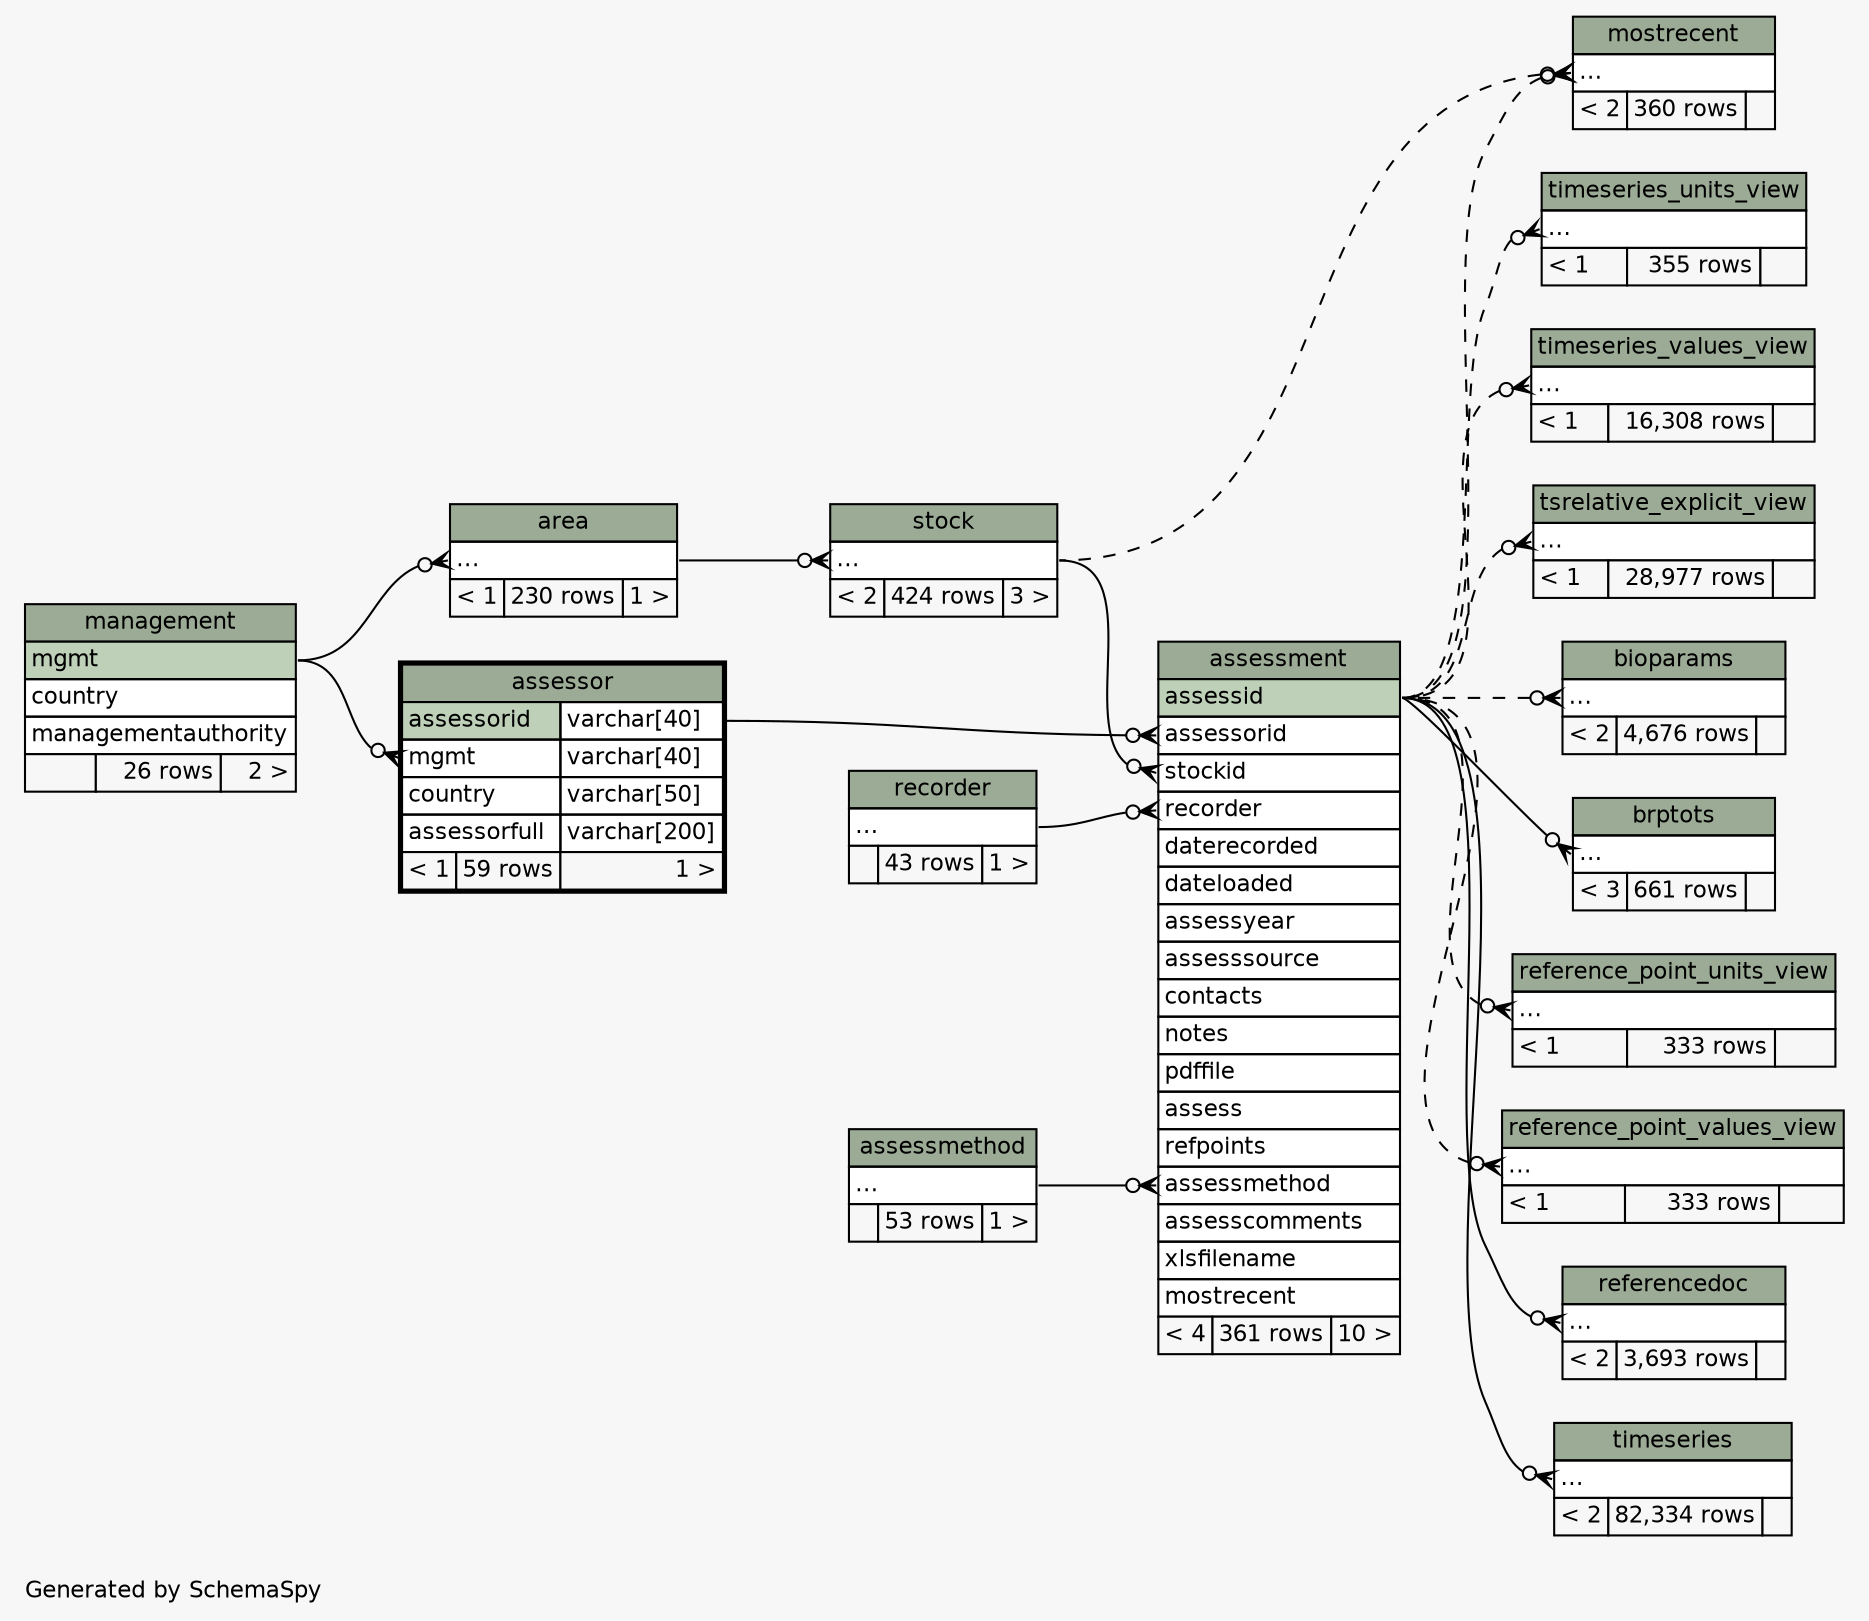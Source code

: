 // dot 2.28.0 on Mac OS X 10.6.8
// SchemaSpy rev 590
digraph "impliedTwoDegreesRelationshipsDiagram" {
  graph [
    rankdir="RL"
    bgcolor="#f7f7f7"
    label="\nGenerated by SchemaSpy"
    labeljust="l"
    nodesep="0.18"
    ranksep="0.46"
    fontname="Helvetica"
    fontsize="11"
  ];
  node [
    fontname="Helvetica"
    fontsize="11"
    shape="plaintext"
  ];
  edge [
    arrowsize="0.8"
  ];
  "area":"elipses":w -> "management":"mgmt":e [arrowhead=none dir=back arrowtail=crowodot];
  "assessment":"assessmethod":w -> "assessmethod":"elipses":e [arrowhead=none dir=back arrowtail=crowodot];
  "assessment":"assessorid":w -> "assessor":"assessorid.type":e [arrowhead=none dir=back arrowtail=crowodot];
  "assessment":"recorder":w -> "recorder":"elipses":e [arrowhead=none dir=back arrowtail=crowodot];
  "assessment":"stockid":w -> "stock":"elipses":e [arrowhead=none dir=back arrowtail=crowodot];
  "assessor":"mgmt":w -> "management":"mgmt":e [arrowhead=none dir=back arrowtail=crowodot];
  "bioparams":"elipses":w -> "assessment":"assessid":e [arrowhead=none dir=back arrowtail=crowodot style=dashed];
  "brptots":"elipses":w -> "assessment":"assessid":e [arrowhead=none dir=back arrowtail=crowodot];
  "mostrecent":"elipses":w -> "assessment":"assessid":e [arrowhead=none dir=back arrowtail=crowodot style=dashed];
  "mostrecent":"elipses":w -> "stock":"elipses":e [arrowhead=none dir=back arrowtail=crowodot style=dashed];
  "reference_point_units_view":"elipses":w -> "assessment":"assessid":e [arrowhead=none dir=back arrowtail=crowodot style=dashed];
  "reference_point_values_view":"elipses":w -> "assessment":"assessid":e [arrowhead=none dir=back arrowtail=crowodot style=dashed];
  "referencedoc":"elipses":w -> "assessment":"assessid":e [arrowhead=none dir=back arrowtail=crowodot];
  "stock":"elipses":w -> "area":"elipses":e [arrowhead=none dir=back arrowtail=crowodot];
  "timeseries":"elipses":w -> "assessment":"assessid":e [arrowhead=none dir=back arrowtail=crowodot];
  "timeseries_units_view":"elipses":w -> "assessment":"assessid":e [arrowhead=none dir=back arrowtail=crowodot style=dashed];
  "timeseries_values_view":"elipses":w -> "assessment":"assessid":e [arrowhead=none dir=back arrowtail=crowodot style=dashed];
  "tsrelative_explicit_view":"elipses":w -> "assessment":"assessid":e [arrowhead=none dir=back arrowtail=crowodot style=dashed];
  "area" [
    label=<
    <TABLE BORDER="0" CELLBORDER="1" CELLSPACING="0" BGCOLOR="#ffffff">
      <TR><TD COLSPAN="3" BGCOLOR="#9bab96" ALIGN="CENTER">area</TD></TR>
      <TR><TD PORT="elipses" COLSPAN="3" ALIGN="LEFT">...</TD></TR>
      <TR><TD ALIGN="LEFT" BGCOLOR="#f7f7f7">&lt; 1</TD><TD ALIGN="RIGHT" BGCOLOR="#f7f7f7">230 rows</TD><TD ALIGN="RIGHT" BGCOLOR="#f7f7f7">1 &gt;</TD></TR>
    </TABLE>>
    URL="area.html"
    tooltip="area"
  ];
  "assessment" [
    label=<
    <TABLE BORDER="0" CELLBORDER="1" CELLSPACING="0" BGCOLOR="#ffffff">
      <TR><TD COLSPAN="3" BGCOLOR="#9bab96" ALIGN="CENTER">assessment</TD></TR>
      <TR><TD PORT="assessid" COLSPAN="3" BGCOLOR="#bed1b8" ALIGN="LEFT">assessid</TD></TR>
      <TR><TD PORT="assessorid" COLSPAN="3" ALIGN="LEFT">assessorid</TD></TR>
      <TR><TD PORT="stockid" COLSPAN="3" ALIGN="LEFT">stockid</TD></TR>
      <TR><TD PORT="recorder" COLSPAN="3" ALIGN="LEFT">recorder</TD></TR>
      <TR><TD PORT="daterecorded" COLSPAN="3" ALIGN="LEFT">daterecorded</TD></TR>
      <TR><TD PORT="dateloaded" COLSPAN="3" ALIGN="LEFT">dateloaded</TD></TR>
      <TR><TD PORT="assessyear" COLSPAN="3" ALIGN="LEFT">assessyear</TD></TR>
      <TR><TD PORT="assesssource" COLSPAN="3" ALIGN="LEFT">assesssource</TD></TR>
      <TR><TD PORT="contacts" COLSPAN="3" ALIGN="LEFT">contacts</TD></TR>
      <TR><TD PORT="notes" COLSPAN="3" ALIGN="LEFT">notes</TD></TR>
      <TR><TD PORT="pdffile" COLSPAN="3" ALIGN="LEFT">pdffile</TD></TR>
      <TR><TD PORT="assess" COLSPAN="3" ALIGN="LEFT">assess</TD></TR>
      <TR><TD PORT="refpoints" COLSPAN="3" ALIGN="LEFT">refpoints</TD></TR>
      <TR><TD PORT="assessmethod" COLSPAN="3" ALIGN="LEFT">assessmethod</TD></TR>
      <TR><TD PORT="assesscomments" COLSPAN="3" ALIGN="LEFT">assesscomments</TD></TR>
      <TR><TD PORT="xlsfilename" COLSPAN="3" ALIGN="LEFT">xlsfilename</TD></TR>
      <TR><TD PORT="mostrecent" COLSPAN="3" ALIGN="LEFT">mostrecent</TD></TR>
      <TR><TD ALIGN="LEFT" BGCOLOR="#f7f7f7">&lt; 4</TD><TD ALIGN="RIGHT" BGCOLOR="#f7f7f7">361 rows</TD><TD ALIGN="RIGHT" BGCOLOR="#f7f7f7">10 &gt;</TD></TR>
    </TABLE>>
    URL="assessment.html"
    tooltip="assessment"
  ];
  "assessmethod" [
    label=<
    <TABLE BORDER="0" CELLBORDER="1" CELLSPACING="0" BGCOLOR="#ffffff">
      <TR><TD COLSPAN="3" BGCOLOR="#9bab96" ALIGN="CENTER">assessmethod</TD></TR>
      <TR><TD PORT="elipses" COLSPAN="3" ALIGN="LEFT">...</TD></TR>
      <TR><TD ALIGN="LEFT" BGCOLOR="#f7f7f7">  </TD><TD ALIGN="RIGHT" BGCOLOR="#f7f7f7">53 rows</TD><TD ALIGN="RIGHT" BGCOLOR="#f7f7f7">1 &gt;</TD></TR>
    </TABLE>>
    URL="assessmethod.html"
    tooltip="assessmethod"
  ];
  "assessor" [
    label=<
    <TABLE BORDER="2" CELLBORDER="1" CELLSPACING="0" BGCOLOR="#ffffff">
      <TR><TD COLSPAN="3" BGCOLOR="#9bab96" ALIGN="CENTER">assessor</TD></TR>
      <TR><TD PORT="assessorid" COLSPAN="2" BGCOLOR="#bed1b8" ALIGN="LEFT">assessorid</TD><TD PORT="assessorid.type" ALIGN="LEFT">varchar[40]</TD></TR>
      <TR><TD PORT="mgmt" COLSPAN="2" ALIGN="LEFT">mgmt</TD><TD PORT="mgmt.type" ALIGN="LEFT">varchar[40]</TD></TR>
      <TR><TD PORT="country" COLSPAN="2" ALIGN="LEFT">country</TD><TD PORT="country.type" ALIGN="LEFT">varchar[50]</TD></TR>
      <TR><TD PORT="assessorfull" COLSPAN="2" ALIGN="LEFT">assessorfull</TD><TD PORT="assessorfull.type" ALIGN="LEFT">varchar[200]</TD></TR>
      <TR><TD ALIGN="LEFT" BGCOLOR="#f7f7f7">&lt; 1</TD><TD ALIGN="RIGHT" BGCOLOR="#f7f7f7">59 rows</TD><TD ALIGN="RIGHT" BGCOLOR="#f7f7f7">1 &gt;</TD></TR>
    </TABLE>>
    URL="assessor.html"
    tooltip="assessor"
  ];
  "bioparams" [
    label=<
    <TABLE BORDER="0" CELLBORDER="1" CELLSPACING="0" BGCOLOR="#ffffff">
      <TR><TD COLSPAN="3" BGCOLOR="#9bab96" ALIGN="CENTER">bioparams</TD></TR>
      <TR><TD PORT="elipses" COLSPAN="3" ALIGN="LEFT">...</TD></TR>
      <TR><TD ALIGN="LEFT" BGCOLOR="#f7f7f7">&lt; 2</TD><TD ALIGN="RIGHT" BGCOLOR="#f7f7f7">4,676 rows</TD><TD ALIGN="RIGHT" BGCOLOR="#f7f7f7">  </TD></TR>
    </TABLE>>
    URL="bioparams.html"
    tooltip="bioparams"
  ];
  "brptots" [
    label=<
    <TABLE BORDER="0" CELLBORDER="1" CELLSPACING="0" BGCOLOR="#ffffff">
      <TR><TD COLSPAN="3" BGCOLOR="#9bab96" ALIGN="CENTER">brptots</TD></TR>
      <TR><TD PORT="elipses" COLSPAN="3" ALIGN="LEFT">...</TD></TR>
      <TR><TD ALIGN="LEFT" BGCOLOR="#f7f7f7">&lt; 3</TD><TD ALIGN="RIGHT" BGCOLOR="#f7f7f7">661 rows</TD><TD ALIGN="RIGHT" BGCOLOR="#f7f7f7">  </TD></TR>
    </TABLE>>
    URL="brptots.html"
    tooltip="brptots"
  ];
  "management" [
    label=<
    <TABLE BORDER="0" CELLBORDER="1" CELLSPACING="0" BGCOLOR="#ffffff">
      <TR><TD COLSPAN="3" BGCOLOR="#9bab96" ALIGN="CENTER">management</TD></TR>
      <TR><TD PORT="mgmt" COLSPAN="3" BGCOLOR="#bed1b8" ALIGN="LEFT">mgmt</TD></TR>
      <TR><TD PORT="country" COLSPAN="3" ALIGN="LEFT">country</TD></TR>
      <TR><TD PORT="managementauthority" COLSPAN="3" ALIGN="LEFT">managementauthority</TD></TR>
      <TR><TD ALIGN="LEFT" BGCOLOR="#f7f7f7">  </TD><TD ALIGN="RIGHT" BGCOLOR="#f7f7f7">26 rows</TD><TD ALIGN="RIGHT" BGCOLOR="#f7f7f7">2 &gt;</TD></TR>
    </TABLE>>
    URL="management.html"
    tooltip="management"
  ];
  "mostrecent" [
    label=<
    <TABLE BORDER="0" CELLBORDER="1" CELLSPACING="0" BGCOLOR="#ffffff">
      <TR><TD COLSPAN="3" BGCOLOR="#9bab96" ALIGN="CENTER">mostrecent</TD></TR>
      <TR><TD PORT="elipses" COLSPAN="3" ALIGN="LEFT">...</TD></TR>
      <TR><TD ALIGN="LEFT" BGCOLOR="#f7f7f7">&lt; 2</TD><TD ALIGN="RIGHT" BGCOLOR="#f7f7f7">360 rows</TD><TD ALIGN="RIGHT" BGCOLOR="#f7f7f7">  </TD></TR>
    </TABLE>>
    URL="mostrecent.html"
    tooltip="mostrecent"
  ];
  "recorder" [
    label=<
    <TABLE BORDER="0" CELLBORDER="1" CELLSPACING="0" BGCOLOR="#ffffff">
      <TR><TD COLSPAN="3" BGCOLOR="#9bab96" ALIGN="CENTER">recorder</TD></TR>
      <TR><TD PORT="elipses" COLSPAN="3" ALIGN="LEFT">...</TD></TR>
      <TR><TD ALIGN="LEFT" BGCOLOR="#f7f7f7">  </TD><TD ALIGN="RIGHT" BGCOLOR="#f7f7f7">43 rows</TD><TD ALIGN="RIGHT" BGCOLOR="#f7f7f7">1 &gt;</TD></TR>
    </TABLE>>
    URL="recorder.html"
    tooltip="recorder"
  ];
  "reference_point_units_view" [
    label=<
    <TABLE BORDER="0" CELLBORDER="1" CELLSPACING="0" BGCOLOR="#ffffff">
      <TR><TD COLSPAN="3" BGCOLOR="#9bab96" ALIGN="CENTER">reference_point_units_view</TD></TR>
      <TR><TD PORT="elipses" COLSPAN="3" ALIGN="LEFT">...</TD></TR>
      <TR><TD ALIGN="LEFT" BGCOLOR="#f7f7f7">&lt; 1</TD><TD ALIGN="RIGHT" BGCOLOR="#f7f7f7">333 rows</TD><TD ALIGN="RIGHT" BGCOLOR="#f7f7f7">  </TD></TR>
    </TABLE>>
    URL="reference_point_units_view.html"
    tooltip="reference_point_units_view"
  ];
  "reference_point_values_view" [
    label=<
    <TABLE BORDER="0" CELLBORDER="1" CELLSPACING="0" BGCOLOR="#ffffff">
      <TR><TD COLSPAN="3" BGCOLOR="#9bab96" ALIGN="CENTER">reference_point_values_view</TD></TR>
      <TR><TD PORT="elipses" COLSPAN="3" ALIGN="LEFT">...</TD></TR>
      <TR><TD ALIGN="LEFT" BGCOLOR="#f7f7f7">&lt; 1</TD><TD ALIGN="RIGHT" BGCOLOR="#f7f7f7">333 rows</TD><TD ALIGN="RIGHT" BGCOLOR="#f7f7f7">  </TD></TR>
    </TABLE>>
    URL="reference_point_values_view.html"
    tooltip="reference_point_values_view"
  ];
  "referencedoc" [
    label=<
    <TABLE BORDER="0" CELLBORDER="1" CELLSPACING="0" BGCOLOR="#ffffff">
      <TR><TD COLSPAN="3" BGCOLOR="#9bab96" ALIGN="CENTER">referencedoc</TD></TR>
      <TR><TD PORT="elipses" COLSPAN="3" ALIGN="LEFT">...</TD></TR>
      <TR><TD ALIGN="LEFT" BGCOLOR="#f7f7f7">&lt; 2</TD><TD ALIGN="RIGHT" BGCOLOR="#f7f7f7">3,693 rows</TD><TD ALIGN="RIGHT" BGCOLOR="#f7f7f7">  </TD></TR>
    </TABLE>>
    URL="referencedoc.html"
    tooltip="referencedoc"
  ];
  "stock" [
    label=<
    <TABLE BORDER="0" CELLBORDER="1" CELLSPACING="0" BGCOLOR="#ffffff">
      <TR><TD COLSPAN="3" BGCOLOR="#9bab96" ALIGN="CENTER">stock</TD></TR>
      <TR><TD PORT="elipses" COLSPAN="3" ALIGN="LEFT">...</TD></TR>
      <TR><TD ALIGN="LEFT" BGCOLOR="#f7f7f7">&lt; 2</TD><TD ALIGN="RIGHT" BGCOLOR="#f7f7f7">424 rows</TD><TD ALIGN="RIGHT" BGCOLOR="#f7f7f7">3 &gt;</TD></TR>
    </TABLE>>
    URL="stock.html"
    tooltip="stock"
  ];
  "timeseries" [
    label=<
    <TABLE BORDER="0" CELLBORDER="1" CELLSPACING="0" BGCOLOR="#ffffff">
      <TR><TD COLSPAN="3" BGCOLOR="#9bab96" ALIGN="CENTER">timeseries</TD></TR>
      <TR><TD PORT="elipses" COLSPAN="3" ALIGN="LEFT">...</TD></TR>
      <TR><TD ALIGN="LEFT" BGCOLOR="#f7f7f7">&lt; 2</TD><TD ALIGN="RIGHT" BGCOLOR="#f7f7f7">82,334 rows</TD><TD ALIGN="RIGHT" BGCOLOR="#f7f7f7">  </TD></TR>
    </TABLE>>
    URL="timeseries.html"
    tooltip="timeseries"
  ];
  "timeseries_units_view" [
    label=<
    <TABLE BORDER="0" CELLBORDER="1" CELLSPACING="0" BGCOLOR="#ffffff">
      <TR><TD COLSPAN="3" BGCOLOR="#9bab96" ALIGN="CENTER">timeseries_units_view</TD></TR>
      <TR><TD PORT="elipses" COLSPAN="3" ALIGN="LEFT">...</TD></TR>
      <TR><TD ALIGN="LEFT" BGCOLOR="#f7f7f7">&lt; 1</TD><TD ALIGN="RIGHT" BGCOLOR="#f7f7f7">355 rows</TD><TD ALIGN="RIGHT" BGCOLOR="#f7f7f7">  </TD></TR>
    </TABLE>>
    URL="timeseries_units_view.html"
    tooltip="timeseries_units_view"
  ];
  "timeseries_values_view" [
    label=<
    <TABLE BORDER="0" CELLBORDER="1" CELLSPACING="0" BGCOLOR="#ffffff">
      <TR><TD COLSPAN="3" BGCOLOR="#9bab96" ALIGN="CENTER">timeseries_values_view</TD></TR>
      <TR><TD PORT="elipses" COLSPAN="3" ALIGN="LEFT">...</TD></TR>
      <TR><TD ALIGN="LEFT" BGCOLOR="#f7f7f7">&lt; 1</TD><TD ALIGN="RIGHT" BGCOLOR="#f7f7f7">16,308 rows</TD><TD ALIGN="RIGHT" BGCOLOR="#f7f7f7">  </TD></TR>
    </TABLE>>
    URL="timeseries_values_view.html"
    tooltip="timeseries_values_view"
  ];
  "tsrelative_explicit_view" [
    label=<
    <TABLE BORDER="0" CELLBORDER="1" CELLSPACING="0" BGCOLOR="#ffffff">
      <TR><TD COLSPAN="3" BGCOLOR="#9bab96" ALIGN="CENTER">tsrelative_explicit_view</TD></TR>
      <TR><TD PORT="elipses" COLSPAN="3" ALIGN="LEFT">...</TD></TR>
      <TR><TD ALIGN="LEFT" BGCOLOR="#f7f7f7">&lt; 1</TD><TD ALIGN="RIGHT" BGCOLOR="#f7f7f7">28,977 rows</TD><TD ALIGN="RIGHT" BGCOLOR="#f7f7f7">  </TD></TR>
    </TABLE>>
    URL="tsrelative_explicit_view.html"
    tooltip="tsrelative_explicit_view"
  ];
}
